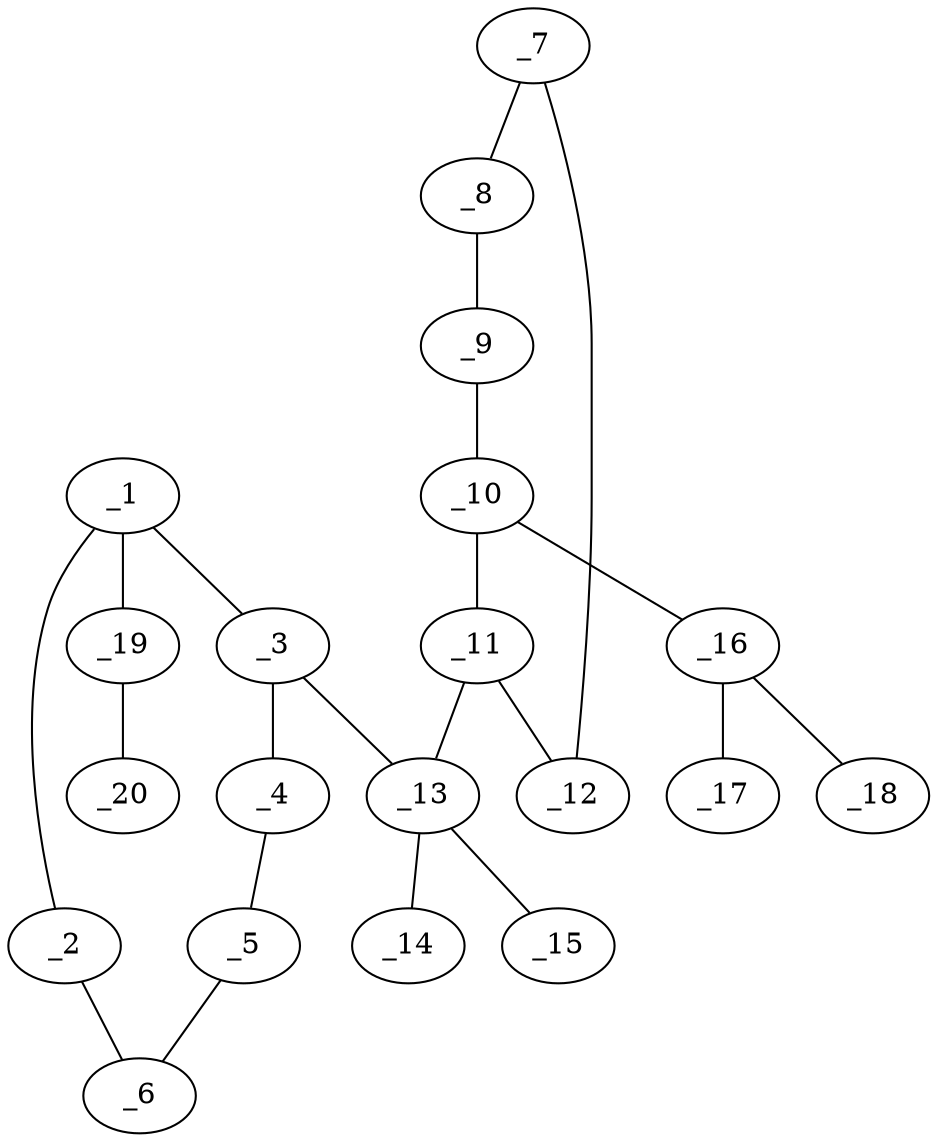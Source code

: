 graph molid667950 {
	_1	 [charge=0,
		chem=1,
		symbol="C  ",
		x="3.7321",
		y="1.5"];
	_2	 [charge=0,
		chem=1,
		symbol="C  ",
		x="3.7321",
		y="2.5"];
	_1 -- _2	 [valence=1];
	_3	 [charge=0,
		chem=1,
		symbol="C  ",
		x="4.5981",
		y=1];
	_1 -- _3	 [valence=2];
	_19	 [charge=0,
		chem=4,
		symbol="N  ",
		x="2.866",
		y=1];
	_1 -- _19	 [valence=1];
	_6	 [charge=0,
		chem=1,
		symbol="C  ",
		x="4.5981",
		y=3];
	_2 -- _6	 [valence=2];
	_4	 [charge=0,
		chem=1,
		symbol="C  ",
		x="5.4641",
		y="1.5"];
	_3 -- _4	 [valence=1];
	_13	 [charge=0,
		chem=5,
		symbol="S  ",
		x="4.5981",
		y=0];
	_3 -- _13	 [valence=1];
	_5	 [charge=0,
		chem=1,
		symbol="C  ",
		x="5.4641",
		y="2.5"];
	_4 -- _5	 [valence=2];
	_5 -- _6	 [valence=1];
	_7	 [charge=0,
		chem=1,
		symbol="C  ",
		x="5.4641",
		y="-2.5"];
	_8	 [charge=0,
		chem=1,
		symbol="C  ",
		x="4.5981",
		y="-3"];
	_7 -- _8	 [valence=2];
	_12	 [charge=0,
		chem=1,
		symbol="C  ",
		x="5.4641",
		y="-1.5"];
	_7 -- _12	 [valence=1];
	_9	 [charge=0,
		chem=1,
		symbol="C  ",
		x="3.732",
		y="-2.5"];
	_8 -- _9	 [valence=1];
	_10	 [charge=0,
		chem=1,
		symbol="C  ",
		x="3.7321",
		y="-1.5"];
	_9 -- _10	 [valence=2];
	_11	 [charge=0,
		chem=1,
		symbol="C  ",
		x="4.5981",
		y="-1"];
	_10 -- _11	 [valence=1];
	_16	 [charge=1,
		chem=4,
		symbol="N  ",
		x="2.866",
		y="-1"];
	_10 -- _16	 [valence=1];
	_11 -- _12	 [valence=2];
	_11 -- _13	 [valence=1];
	_14	 [charge=0,
		chem=2,
		symbol="O  ",
		x="3.5981",
		y=0];
	_13 -- _14	 [valence=2];
	_15	 [charge=0,
		chem=2,
		symbol="O  ",
		x="5.5981",
		y=0];
	_13 -- _15	 [valence=2];
	_17	 [charge=0,
		chem=2,
		symbol="O  ",
		x=2,
		y="-1.5"];
	_16 -- _17	 [valence=2];
	_18	 [charge="-1",
		chem=2,
		symbol="O  ",
		x="2.866",
		y=0];
	_16 -- _18	 [valence=1];
	_20	 [charge=0,
		chem=1,
		symbol="C  ",
		x=2,
		y="1.5"];
	_19 -- _20	 [valence=1];
}
